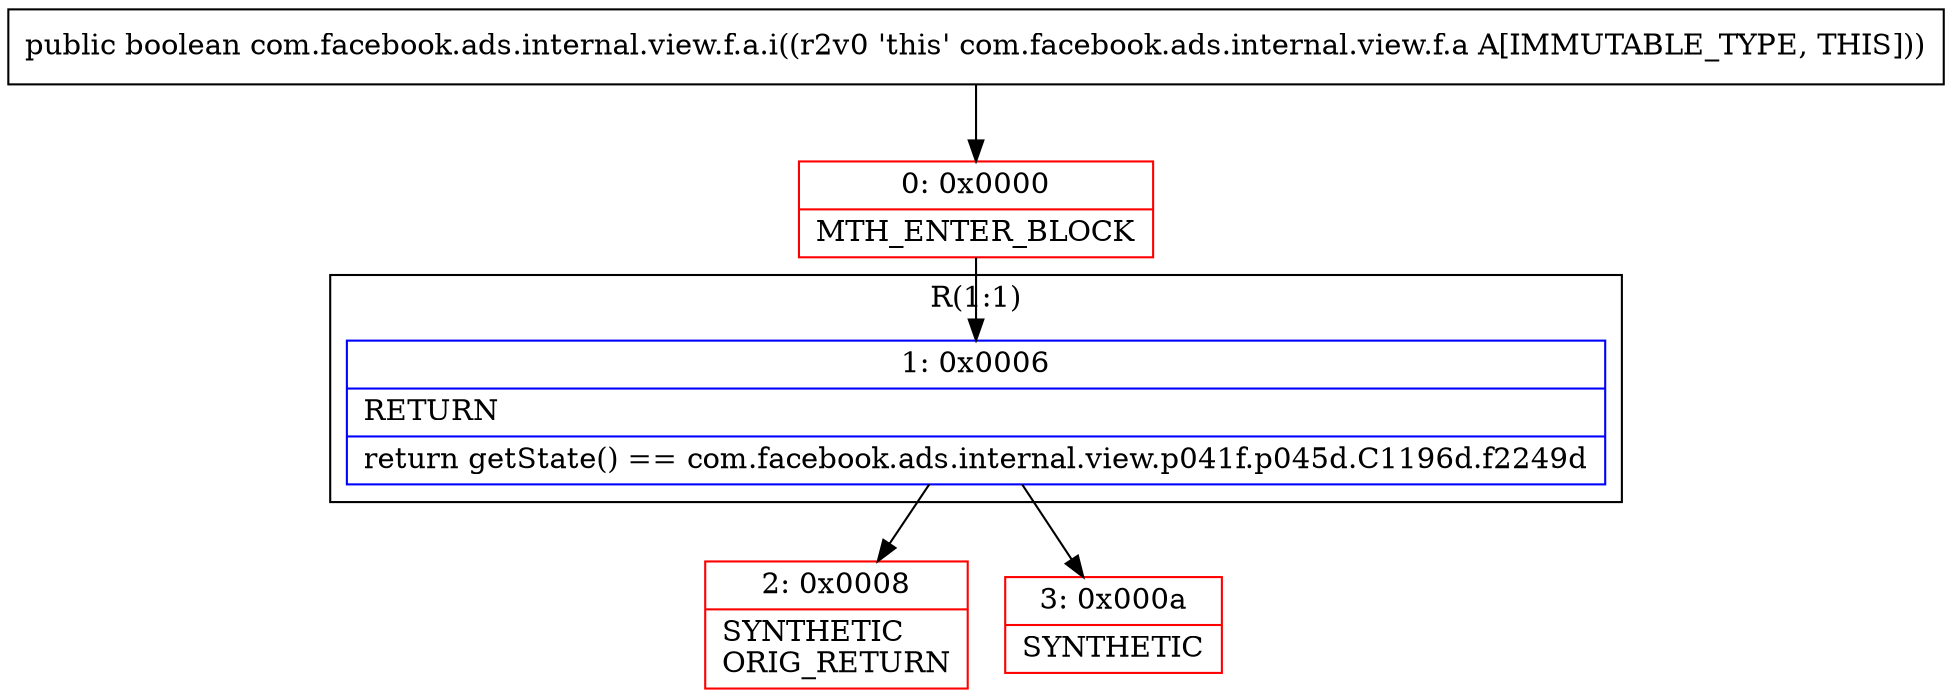 digraph "CFG forcom.facebook.ads.internal.view.f.a.i()Z" {
subgraph cluster_Region_1689171774 {
label = "R(1:1)";
node [shape=record,color=blue];
Node_1 [shape=record,label="{1\:\ 0x0006|RETURN\l|return getState() == com.facebook.ads.internal.view.p041f.p045d.C1196d.f2249d\l}"];
}
Node_0 [shape=record,color=red,label="{0\:\ 0x0000|MTH_ENTER_BLOCK\l}"];
Node_2 [shape=record,color=red,label="{2\:\ 0x0008|SYNTHETIC\lORIG_RETURN\l}"];
Node_3 [shape=record,color=red,label="{3\:\ 0x000a|SYNTHETIC\l}"];
MethodNode[shape=record,label="{public boolean com.facebook.ads.internal.view.f.a.i((r2v0 'this' com.facebook.ads.internal.view.f.a A[IMMUTABLE_TYPE, THIS])) }"];
MethodNode -> Node_0;
Node_1 -> Node_2;
Node_1 -> Node_3;
Node_0 -> Node_1;
}

